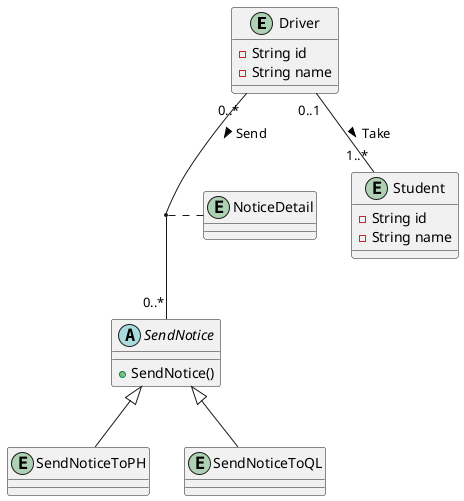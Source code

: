 @startuml
' Entity
entity Driver {
    - String id
    - String name
}

entity Student {
    - String id
    - String name
}



abstract SendNotice {
    +SendNotice()
}

entity SendNoticeToPH

entity SendNoticeToQL

entity NoticeDetail

' Association
SendNotice <|-- SendNoticeToPH
SendNotice <|-- SendNoticeToQL
Driver"0..1" -- "1..*"Student : Take >
Driver"0..*" -- "0..*"SendNotice : Send >
(Driver, SendNotice) . NoticeDetail

@enduml